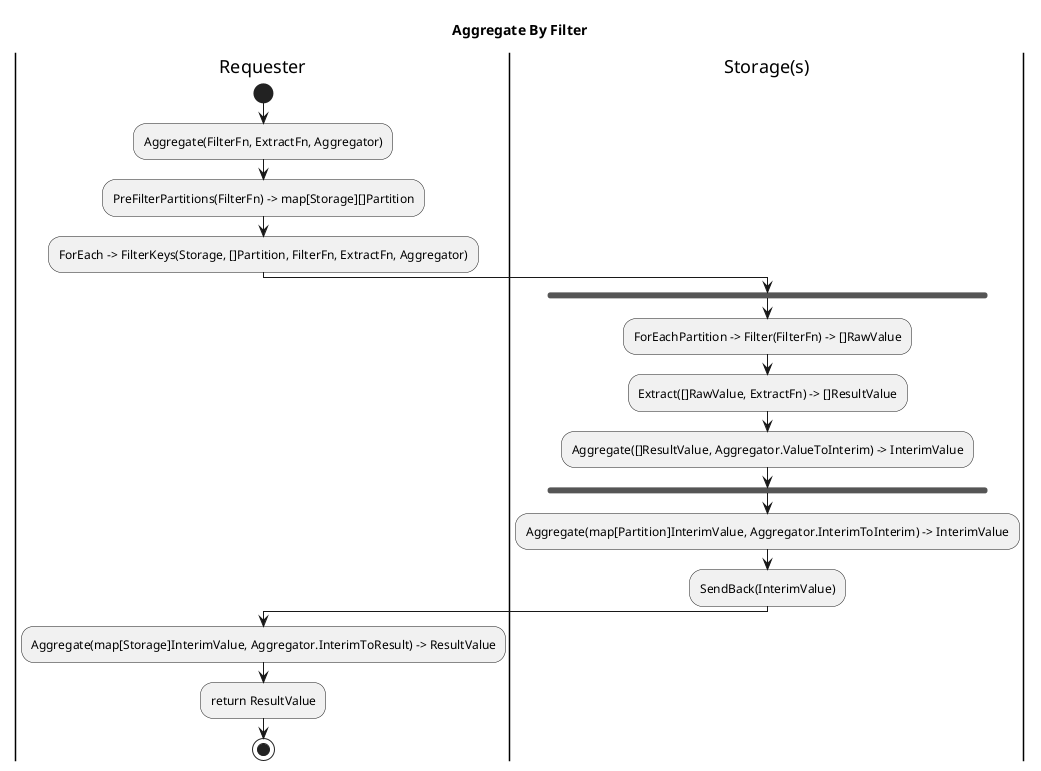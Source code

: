 @startuml
title Aggregate By Filter
|Requester|
start
:Aggregate(FilterFn, ExtractFn, Aggregator);
:PreFilterPartitions(FilterFn) -> map[Storage][]Partition;
:ForEach -> FilterKeys(Storage, []Partition, FilterFn, ExtractFn, Aggregator);
|Storage(s)|
fork
:ForEachPartition -> Filter(FilterFn) -> []RawValue;
:Extract([]RawValue, ExtractFn) -> []ResultValue;
:Aggregate([]ResultValue, Aggregator.ValueToInterim) -> InterimValue;
end fork
:Aggregate(map[Partition]InterimValue, Aggregator.InterimToInterim) -> InterimValue;
:SendBack(InterimValue);
|Requester|
:Aggregate(map[Storage]InterimValue, Aggregator.InterimToResult) -> ResultValue;
:return ResultValue;
stop
@enduml

